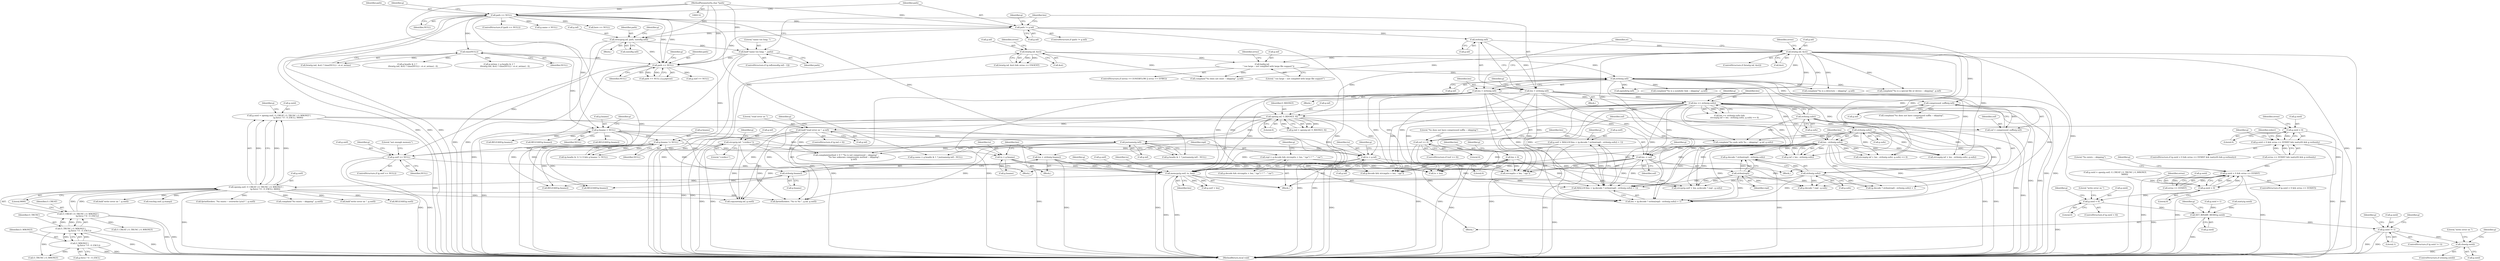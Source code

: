 digraph "0_pigz_fdad1406b3ec809f4954ff7cdf9e99eb18c2458f@API" {
"1001112" [label="(Call,g.outd = open(g.outf, O_CREAT | O_TRUNC | O_WRONLY |\n                             (g.force ? 0 : O_EXCL), 0600))"];
"1001116" [label="(Call,open(g.outf, O_CREAT | O_TRUNC | O_WRONLY |\n                             (g.force ? 0 : O_EXCL), 0600))"];
"1001092" [label="(Call,memcpy(g.outf, to, len))"];
"1001084" [label="(Call,g.outf == NULL)"];
"1001064" [label="(Call,g.outf = MALLOC(len + (g.decode ? strlen(repl) : strlen(g.sufx)) + 1))"];
"1001068" [label="(Call,MALLOC(len + (g.decode ? strlen(repl) : strlen(g.sufx)) + 1))"];
"1001044" [label="(Call,len = strlen(g.hname))"];
"1001046" [label="(Call,strlen(g.hname))"];
"1000809" [label="(Call,g.hname = NULL)"];
"1000182" [label="(Call,time(NULL))"];
"1000146" [label="(Call,path == NULL)"];
"1000133" [label="(MethodParameterIn,char *path)"];
"1001033" [label="(Call,g.hname != NULL)"];
"1000958" [label="(Call,path == NULL)"];
"1000194" [label="(Call,path != g.inf)"];
"1000220" [label="(Call,bail(\"name too long: \", path))"];
"1000200" [label="(Call,strncpy(g.inf, path, sizeof(g.inf)))"];
"1000188" [label="(Call,len = 0)"];
"1000752" [label="(Call,len -= suf)"];
"1000742" [label="(Call,suf == 0)"];
"1000735" [label="(Call,suf = compressed_suffix(g.inf))"];
"1000737" [label="(Call,compressed_suffix(g.inf))"];
"1000302" [label="(Call,strlen(g.inf))"];
"1000279" [label="(Call,bail(g.inf,\n                    \" too large -- not compiled with large file support\"))"];
"1000262" [label="(Call,lstat(g.inf, &st))"];
"1000230" [label="(Call,lstat(g.inf, &st))"];
"1000225" [label="(Call,strlen(g.inf))"];
"1000300" [label="(Call,len = strlen(g.inf))"];
"1000685" [label="(Call,len >= strlen(g.sufx))"];
"1000223" [label="(Call,len = strlen(g.inf))"];
"1000687" [label="(Call,strlen(g.sufx))"];
"1000697" [label="(Call,len - strlen(g.sufx))"];
"1000699" [label="(Call,strlen(g.sufx))"];
"1001076" [label="(Call,strlen(repl))"];
"1001050" [label="(Call,repl = g.decode && strcmp(to + len, \".tgz\") ? \"\" : \".tar\")"];
"1001078" [label="(Call,strlen(g.sufx))"];
"1001039" [label="(Call,to = g.hname)"];
"1001015" [label="(Call,to = g.inf)"];
"1000771" [label="(Call,bail(\"read error on \", g.inf))"];
"1000759" [label="(Call,open(g.inf, O_RDONLY, 0))"];
"1000150" [label="(Call,strcpy(g.inf, \"<stdin>\"))"];
"1000786" [label="(Call,justname(g.inf))"];
"1001120" [label="(Call,O_CREAT | O_TRUNC | O_WRONLY |\n                             (g.force ? 0 : O_EXCL))"];
"1001122" [label="(Call,O_TRUNC | O_WRONLY |\n                             (g.force ? 0 : O_EXCL))"];
"1001124" [label="(Call,O_WRONLY |\n                             (g.force ? 0 : O_EXCL))"];
"1001135" [label="(Call,g.outd < 0)"];
"1001134" [label="(Call,g.outd < 0 && errno == EEXIST && isatty(0) && g.verbosity)"];
"1001225" [label="(Call,g.outd < 0)"];
"1001224" [label="(Call,g.outd < 0 && errno == EEXIST)"];
"1001259" [label="(Call,g.outd < 0)"];
"1001269" [label="(Call,SET_BINARY_MODE(g.outd))"];
"1001344" [label="(Call,g.outd != 1)"];
"1001351" [label="(Call,close(g.outd))"];
"1001356" [label="(Literal,\"write error on \")"];
"1000742" [label="(Call,suf == 0)"];
"1001137" [label="(Identifier,g)"];
"1000285" [label="(Identifier,errno)"];
"1000708" [label="(Call,complain(\"%s ends with %s -- skipping\", g.inf, g.sufx))"];
"1001343" [label="(ControlStructure,if (g.outd != 1))"];
"1001235" [label="(Literal,\"%s exists -- skipping\")"];
"1000877" [label="(Call,complain(method < 0 ? \"%s is not compressed -- skipping\" :\n                         \"%s has unknown compression method -- skipping\",\n                         g.inf))"];
"1001012" [label="(Block,)"];
"1001099" [label="(Call,g.outf + len)"];
"1000684" [label="(Call,len >= strlen(g.sufx) &&\n                strcmp(g.inf + len - strlen(g.sufx), g.sufx) == 0)"];
"1001275" [label="(Identifier,g)"];
"1001083" [label="(ControlStructure,if (g.outf == NULL))"];
"1001086" [label="(Identifier,g)"];
"1000988" [label="(Call,g.outd = 1)"];
"1001259" [label="(Call,g.outd < 0)"];
"1001283" [label="(Call,fprintf(stderr, \"%s to %s \", g.inf, g.outf))"];
"1001351" [label="(Call,close(g.outd))"];
"1000145" [label="(ControlStructure,if (path == NULL))"];
"1000776" [label="(Call,g.name = g.headis & 1 ? justname(g.inf) : NULL)"];
"1000957" [label="(Call,path == NULL || g.pipeout)"];
"1001229" [label="(Literal,0)"];
"1000149" [label="(Block,)"];
"1001097" [label="(Identifier,len)"];
"1000772" [label="(Literal,\"read error on \")"];
"1000230" [label="(Call,lstat(g.inf, &st))"];
"1001033" [label="(Call,g.hname != NULL)"];
"1001113" [label="(Call,g.outd)"];
"1001345" [label="(Call,g.outd)"];
"1001263" [label="(Literal,0)"];
"1000698" [label="(Identifier,len)"];
"1000763" [label="(Identifier,O_RDONLY)"];
"1000231" [label="(Call,g.inf)"];
"1001121" [label="(Identifier,O_CREAT)"];
"1000279" [label="(Call,bail(g.inf,\n                    \" too large -- not compiled with large file support\"))"];
"1001261" [label="(Identifier,g)"];
"1000220" [label="(Call,bail(\"name too long: \", path))"];
"1001077" [label="(Identifier,repl)"];
"1001416" [label="(MethodReturn,local void)"];
"1001142" [label="(Identifier,errno)"];
"1000807" [label="(Identifier,g)"];
"1001140" [label="(Call,errno == EEXIST && isatty(0) && g.verbosity)"];
"1001047" [label="(Call,g.hname)"];
"1000175" [label="(Call,fstat(g.ind, &st) ? time(NULL) : st.st_mtime)"];
"1000269" [label="(Identifier,errno)"];
"1001352" [label="(Call,g.outd)"];
"1000192" [label="(Block,)"];
"1001224" [label="(Call,g.outd < 0 && errno == EEXIST)"];
"1001209" [label="(Call,g.outd = open(g.outf, O_CREAT | O_TRUNC | O_WRONLY,\n                              0600))"];
"1001004" [label="(Call,isatty(g.outd))"];
"1001088" [label="(Identifier,NULL)"];
"1000147" [label="(Identifier,path)"];
"1001126" [label="(Call,g.force ? 0 : O_EXCL)"];
"1000188" [label="(Call,len = 0)"];
"1001064" [label="(Call,g.outf = MALLOC(len + (g.decode ? strlen(repl) : strlen(g.sufx)) + 1))"];
"1001040" [label="(Identifier,to)"];
"1001093" [label="(Call,g.outf)"];
"1001373" [label="(Call,copymeta(g.inf, g.outf))"];
"1000199" [label="(Block,)"];
"1001066" [label="(Identifier,g)"];
"1001260" [label="(Call,g.outd)"];
"1000746" [label="(Call,complain(\"%s does not have compressed suffix -- skipping\",\n                         g.inf))"];
"1001034" [label="(Call,g.hname)"];
"1000809" [label="(Call,g.hname = NULL)"];
"1000148" [label="(Identifier,NULL)"];
"1000266" [label="(Call,&st)"];
"1000205" [label="(Call,sizeof(g.inf))"];
"1001135" [label="(Call,g.outd < 0)"];
"1000402" [label="(Call,opendir(g.inf))"];
"1000941" [label="(Call,RELEASE(g.hname))"];
"1000311" [label="(Identifier,st)"];
"1000194" [label="(Call,path != g.inf)"];
"1000376" [label="(Call,complain(\"%s is a directory -- skipping\", g.inf))"];
"1000975" [label="(Call,g.outf == NULL)"];
"1001079" [label="(Call,g.sufx)"];
"1000747" [label="(Literal,\"%s does not have compressed suffix -- skipping\")"];
"1000764" [label="(Literal,0)"];
"1000196" [label="(Call,g.inf)"];
"1000958" [label="(Call,path == NULL)"];
"1001057" [label="(Call,strcmp(to + len, \".tgz\"))"];
"1000787" [label="(Call,g.inf)"];
"1001136" [label="(Call,g.outd)"];
"1000301" [label="(Identifier,len)"];
"1000303" [label="(Call,g.inf)"];
"1001090" [label="(Literal,\"not enough memory\")"];
"1001069" [label="(Call,len + (g.decode ? strlen(repl) : strlen(g.sufx)) + 1)"];
"1000283" [label="(Literal,\" too large -- not compiled with large file support\")"];
"1000771" [label="(Call,bail(\"read error on \", g.inf))"];
"1000193" [label="(ControlStructure,if (path != g.inf))"];
"1000151" [label="(Call,g.inf)"];
"1001044" [label="(Call,len = strlen(g.hname))"];
"1000693" [label="(Call,g.inf + len - strlen(g.sufx))"];
"1000302" [label="(Call,strlen(g.inf))"];
"1000190" [label="(Literal,0)"];
"1001355" [label="(Call,bail(\"write error on \", g.outf))"];
"1001405" [label="(Call,touch(g.outf, g.stamp))"];
"1001046" [label="(Call,strlen(g.hname))"];
"1000858" [label="(Call,RELEASE(g.hname))"];
"1001025" [label="(Call,(g.headis & 1) != 0 && g.hname != NULL)"];
"1000204" [label="(Identifier,path)"];
"1000236" [label="(Block,)"];
"1000755" [label="(Call,g.ind = open(g.inf, O_RDONLY, 0))"];
"1001072" [label="(Call,g.decode ? strlen(repl) : strlen(g.sufx))"];
"1000813" [label="(Identifier,NULL)"];
"1000134" [label="(Block,)"];
"1001271" [label="(Identifier,g)"];
"1001104" [label="(Call,g.decode ? repl : g.sufx)"];
"1001053" [label="(Call,g.decode && strcmp(to + len, \".tgz\"))"];
"1001243" [label="(Call,RELEASE(g.hname))"];
"1000765" [label="(ControlStructure,if (g.ind < 0))"];
"1000300" [label="(Call,len = strlen(g.inf))"];
"1001045" [label="(Identifier,len)"];
"1000202" [label="(Identifier,g)"];
"1001051" [label="(Identifier,repl)"];
"1000133" [label="(MethodParameterIn,char *path)"];
"1000778" [label="(Identifier,g)"];
"1001015" [label="(Call,to = g.inf)"];
"1001225" [label="(Call,g.outd < 0)"];
"1000700" [label="(Call,g.sufx)"];
"1001348" [label="(Literal,1)"];
"1000695" [label="(Identifier,g)"];
"1000331" [label="(Call,complain(\"%s is a special file or device -- skipping\", g.inf))"];
"1000692" [label="(Call,strcmp(g.inf + len - strlen(g.sufx), g.sufx))"];
"1001353" [label="(Identifier,g)"];
"1000195" [label="(Identifier,path)"];
"1001265" [label="(Literal,\"write error on \")"];
"1001134" [label="(Call,g.outd < 0 && errno == EEXIST && isatty(0) && g.verbosity)"];
"1000271" [label="(ControlStructure,if (errno == EOVERFLOW || errno == EFBIG))"];
"1000759" [label="(Call,open(g.inf, O_RDONLY, 0))"];
"1001139" [label="(Literal,0)"];
"1001092" [label="(Call,memcpy(g.outf, to, len))"];
"1000754" [label="(Identifier,suf)"];
"1000182" [label="(Call,time(NULL))"];
"1000760" [label="(Call,g.inf)"];
"1000920" [label="(Call,RELEASE(g.hname))"];
"1001112" [label="(Call,g.outd = open(g.outf, O_CREAT | O_TRUNC | O_WRONLY |\n                             (g.force ? 0 : O_EXCL), 0600))"];
"1000773" [label="(Call,g.inf)"];
"1001132" [label="(Literal,0600)"];
"1000226" [label="(Call,g.inf)"];
"1001230" [label="(Call,errno == EEXIST)"];
"1001068" [label="(Call,MALLOC(len + (g.decode ? strlen(repl) : strlen(g.sufx)) + 1))"];
"1000222" [label="(Identifier,path)"];
"1000232" [label="(Identifier,g)"];
"1000262" [label="(Call,lstat(g.inf, &st))"];
"1001231" [label="(Identifier,errno)"];
"1000225" [label="(Call,strlen(g.inf))"];
"1001269" [label="(Call,SET_BINARY_MODE(g.outd))"];
"1000960" [label="(Identifier,NULL)"];
"1000263" [label="(Call,g.inf)"];
"1000733" [label="(Block,)"];
"1001023" [label="(Identifier,g)"];
"1001217" [label="(Call,O_CREAT | O_TRUNC | O_WRONLY)"];
"1001123" [label="(Identifier,O_TRUNC)"];
"1000280" [label="(Call,g.inf)"];
"1001017" [label="(Call,g.inf)"];
"1000753" [label="(Identifier,len)"];
"1000743" [label="(Identifier,suf)"];
"1001223" [label="(ControlStructure,if (g.outd < 0 && errno == EEXIST))"];
"1000223" [label="(Call,len = strlen(g.inf))"];
"1001052" [label="(Call,g.decode && strcmp(to + len, \".tgz\") ? \"\" : \".tar\")"];
"1001344" [label="(Call,g.outd != 1)"];
"1000160" [label="(Call,g.name = NULL)"];
"1000752" [label="(Call,len -= suf)"];
"1000224" [label="(Identifier,len)"];
"1000189" [label="(Identifier,len)"];
"1001133" [label="(ControlStructure,if (g.outd < 0 && errno == EEXIST && isatty(0) && g.verbosity))"];
"1000200" [label="(Call,strncpy(g.inf, path, sizeof(g.inf)))"];
"1000687" [label="(Call,strlen(g.sufx))"];
"1000169" [label="(Call,g.headis & 2 ?\n                  (fstat(g.ind, &st) ? time(NULL) : st.st_mtime) : 0)"];
"1000816" [label="(Identifier,g)"];
"1001078" [label="(Call,strlen(g.sufx))"];
"1001058" [label="(Call,to + len)"];
"1001085" [label="(Call,g.outf)"];
"1000962" [label="(Identifier,g)"];
"1001227" [label="(Identifier,g)"];
"1001096" [label="(Identifier,to)"];
"1000757" [label="(Identifier,g)"];
"1000154" [label="(Literal,\"<stdin>\")"];
"1000261" [label="(Call,lstat(g.inf, &st) && errno == ENOENT)"];
"1001362" [label="(Identifier,g)"];
"1000737" [label="(Call,compressed_suffix(g.inf))"];
"1001414" [label="(Identifier,g)"];
"1001273" [label="(Call,RELEASE(g.hname))"];
"1000685" [label="(Call,len >= strlen(g.sufx))"];
"1001065" [label="(Call,g.outf)"];
"1001125" [label="(Identifier,O_WRONLY)"];
"1001116" [label="(Call,open(g.outf, O_CREAT | O_TRUNC | O_WRONLY |\n                             (g.force ? 0 : O_EXCL), 0600))"];
"1001258" [label="(ControlStructure,if (g.outd < 0))"];
"1001041" [label="(Call,g.hname)"];
"1000959" [label="(Identifier,path)"];
"1000736" [label="(Identifier,suf)"];
"1000240" [label="(Identifier,errno)"];
"1000294" [label="(Call,complain(\"%s does not exist -- skipping\", g.inf))"];
"1000146" [label="(Call,path == NULL)"];
"1001153" [label="(Call,fprintf(stderr, \"%s exists -- overwrite (y/n)? \", g.outf))"];
"1001234" [label="(Call,complain(\"%s exists -- skipping\", g.outf))"];
"1000152" [label="(Identifier,g)"];
"1001264" [label="(Call,bail(\"write error on \", g.outf))"];
"1000741" [label="(ControlStructure,if (suf == 0))"];
"1001016" [label="(Identifier,to)"];
"1000209" [label="(ControlStructure,if (g.inf[sizeof(g.inf) - 1]))"];
"1001094" [label="(Identifier,g)"];
"1001038" [label="(Block,)"];
"1000212" [label="(Identifier,g)"];
"1000356" [label="(Call,complain(\"%s is a symbolic link -- skipping\", g.inf))"];
"1001050" [label="(Call,repl = g.decode && strcmp(to + len, \".tgz\") ? \"\" : \".tar\")"];
"1000691" [label="(Call,strcmp(g.inf + len - strlen(g.sufx), g.sufx) == 0)"];
"1000234" [label="(Call,&st)"];
"1001154" [label="(Identifier,stderr)"];
"1000699" [label="(Call,strlen(g.sufx))"];
"1000697" [label="(Call,len - strlen(g.sufx))"];
"1001117" [label="(Call,g.outf)"];
"1001037" [label="(Identifier,NULL)"];
"1000150" [label="(Call,strcpy(g.inf, \"<stdin>\"))"];
"1001270" [label="(Call,g.outd)"];
"1001219" [label="(Call,O_TRUNC | O_WRONLY)"];
"1001412" [label="(Call,RELEASE(g.outf))"];
"1000183" [label="(Identifier,NULL)"];
"1000780" [label="(Call,g.headis & 1 ? justname(g.inf) : NULL)"];
"1000744" [label="(Literal,0)"];
"1001101" [label="(Identifier,g)"];
"1000221" [label="(Literal,\"name too long: \")"];
"1000688" [label="(Call,g.sufx)"];
"1000201" [label="(Call,g.inf)"];
"1000786" [label="(Call,justname(g.inf))"];
"1001120" [label="(Call,O_CREAT | O_TRUNC | O_WRONLY |\n                             (g.force ? 0 : O_EXCL))"];
"1000229" [label="(ControlStructure,if (lstat(g.inf, &st)))"];
"1000686" [label="(Identifier,len)"];
"1001122" [label="(Call,O_TRUNC | O_WRONLY |\n                             (g.force ? 0 : O_EXCL))"];
"1001350" [label="(ControlStructure,if (close(g.outd)))"];
"1001039" [label="(Call,to = g.hname)"];
"1000735" [label="(Call,suf = compressed_suffix(g.inf))"];
"1001226" [label="(Call,g.outd)"];
"1000738" [label="(Call,g.inf)"];
"1001084" [label="(Call,g.outf == NULL)"];
"1000165" [label="(Call,g.mtime = g.headis & 2 ?\n                  (fstat(g.ind, &st) ? time(NULL) : st.st_mtime) : 0)"];
"1000407" [label="(Call,here == NULL)"];
"1001124" [label="(Call,O_WRONLY |\n                             (g.force ? 0 : O_EXCL))"];
"1001098" [label="(Call,strcpy(g.outf + len, g.decode ? repl : g.sufx))"];
"1000157" [label="(Identifier,g)"];
"1000810" [label="(Call,g.hname)"];
"1001076" [label="(Call,strlen(repl))"];
"1001071" [label="(Call,(g.decode ? strlen(repl) : strlen(g.sufx)) + 1)"];
"1001112" -> "1001012"  [label="AST: "];
"1001112" -> "1001116"  [label="CFG: "];
"1001113" -> "1001112"  [label="AST: "];
"1001116" -> "1001112"  [label="AST: "];
"1001137" -> "1001112"  [label="CFG: "];
"1001112" -> "1001416"  [label="DDG: "];
"1001116" -> "1001112"  [label="DDG: "];
"1001116" -> "1001112"  [label="DDG: "];
"1001116" -> "1001112"  [label="DDG: "];
"1001112" -> "1001135"  [label="DDG: "];
"1001116" -> "1001132"  [label="CFG: "];
"1001117" -> "1001116"  [label="AST: "];
"1001120" -> "1001116"  [label="AST: "];
"1001132" -> "1001116"  [label="AST: "];
"1001116" -> "1001416"  [label="DDG: "];
"1001092" -> "1001116"  [label="DDG: "];
"1001120" -> "1001116"  [label="DDG: "];
"1001120" -> "1001116"  [label="DDG: "];
"1001116" -> "1001153"  [label="DDG: "];
"1001116" -> "1001234"  [label="DDG: "];
"1001116" -> "1001264"  [label="DDG: "];
"1001116" -> "1001283"  [label="DDG: "];
"1001116" -> "1001355"  [label="DDG: "];
"1001116" -> "1001373"  [label="DDG: "];
"1001116" -> "1001405"  [label="DDG: "];
"1001116" -> "1001412"  [label="DDG: "];
"1001092" -> "1001012"  [label="AST: "];
"1001092" -> "1001097"  [label="CFG: "];
"1001093" -> "1001092"  [label="AST: "];
"1001096" -> "1001092"  [label="AST: "];
"1001097" -> "1001092"  [label="AST: "];
"1001101" -> "1001092"  [label="CFG: "];
"1001092" -> "1001416"  [label="DDG: "];
"1001092" -> "1001416"  [label="DDG: "];
"1001084" -> "1001092"  [label="DDG: "];
"1001039" -> "1001092"  [label="DDG: "];
"1001015" -> "1001092"  [label="DDG: "];
"1001044" -> "1001092"  [label="DDG: "];
"1000188" -> "1001092"  [label="DDG: "];
"1000752" -> "1001092"  [label="DDG: "];
"1000300" -> "1001092"  [label="DDG: "];
"1000685" -> "1001092"  [label="DDG: "];
"1000697" -> "1001092"  [label="DDG: "];
"1000223" -> "1001092"  [label="DDG: "];
"1001092" -> "1001098"  [label="DDG: "];
"1001092" -> "1001098"  [label="DDG: "];
"1001092" -> "1001099"  [label="DDG: "];
"1001092" -> "1001099"  [label="DDG: "];
"1001084" -> "1001083"  [label="AST: "];
"1001084" -> "1001088"  [label="CFG: "];
"1001085" -> "1001084"  [label="AST: "];
"1001088" -> "1001084"  [label="AST: "];
"1001090" -> "1001084"  [label="CFG: "];
"1001094" -> "1001084"  [label="CFG: "];
"1001084" -> "1001416"  [label="DDG: "];
"1001084" -> "1001416"  [label="DDG: "];
"1001064" -> "1001084"  [label="DDG: "];
"1001033" -> "1001084"  [label="DDG: "];
"1000958" -> "1001084"  [label="DDG: "];
"1001064" -> "1001012"  [label="AST: "];
"1001064" -> "1001068"  [label="CFG: "];
"1001065" -> "1001064"  [label="AST: "];
"1001068" -> "1001064"  [label="AST: "];
"1001086" -> "1001064"  [label="CFG: "];
"1001064" -> "1001416"  [label="DDG: "];
"1001068" -> "1001064"  [label="DDG: "];
"1001068" -> "1001069"  [label="CFG: "];
"1001069" -> "1001068"  [label="AST: "];
"1001068" -> "1001416"  [label="DDG: "];
"1001044" -> "1001068"  [label="DDG: "];
"1000188" -> "1001068"  [label="DDG: "];
"1000752" -> "1001068"  [label="DDG: "];
"1000300" -> "1001068"  [label="DDG: "];
"1000685" -> "1001068"  [label="DDG: "];
"1000685" -> "1001068"  [label="DDG: "];
"1000697" -> "1001068"  [label="DDG: "];
"1000697" -> "1001068"  [label="DDG: "];
"1000223" -> "1001068"  [label="DDG: "];
"1001076" -> "1001068"  [label="DDG: "];
"1001078" -> "1001068"  [label="DDG: "];
"1001044" -> "1001038"  [label="AST: "];
"1001044" -> "1001046"  [label="CFG: "];
"1001045" -> "1001044"  [label="AST: "];
"1001046" -> "1001044"  [label="AST: "];
"1001051" -> "1001044"  [label="CFG: "];
"1001044" -> "1001416"  [label="DDG: "];
"1001046" -> "1001044"  [label="DDG: "];
"1001044" -> "1001053"  [label="DDG: "];
"1001044" -> "1001057"  [label="DDG: "];
"1001044" -> "1001058"  [label="DDG: "];
"1001044" -> "1001069"  [label="DDG: "];
"1001046" -> "1001047"  [label="CFG: "];
"1001047" -> "1001046"  [label="AST: "];
"1000809" -> "1001046"  [label="DDG: "];
"1001033" -> "1001046"  [label="DDG: "];
"1001046" -> "1001243"  [label="DDG: "];
"1001046" -> "1001273"  [label="DDG: "];
"1000809" -> "1000134"  [label="AST: "];
"1000809" -> "1000813"  [label="CFG: "];
"1000810" -> "1000809"  [label="AST: "];
"1000813" -> "1000809"  [label="AST: "];
"1000816" -> "1000809"  [label="CFG: "];
"1000809" -> "1001416"  [label="DDG: "];
"1000182" -> "1000809"  [label="DDG: "];
"1000146" -> "1000809"  [label="DDG: "];
"1000809" -> "1000858"  [label="DDG: "];
"1000809" -> "1000920"  [label="DDG: "];
"1000809" -> "1000941"  [label="DDG: "];
"1000809" -> "1001033"  [label="DDG: "];
"1000809" -> "1001039"  [label="DDG: "];
"1000809" -> "1001243"  [label="DDG: "];
"1000809" -> "1001273"  [label="DDG: "];
"1000182" -> "1000175"  [label="AST: "];
"1000182" -> "1000183"  [label="CFG: "];
"1000183" -> "1000182"  [label="AST: "];
"1000175" -> "1000182"  [label="CFG: "];
"1000182" -> "1000165"  [label="DDG: "];
"1000182" -> "1000169"  [label="DDG: "];
"1000182" -> "1000175"  [label="DDG: "];
"1000146" -> "1000182"  [label="DDG: "];
"1000182" -> "1000958"  [label="DDG: "];
"1000146" -> "1000145"  [label="AST: "];
"1000146" -> "1000148"  [label="CFG: "];
"1000147" -> "1000146"  [label="AST: "];
"1000148" -> "1000146"  [label="AST: "];
"1000152" -> "1000146"  [label="CFG: "];
"1000195" -> "1000146"  [label="CFG: "];
"1000146" -> "1001416"  [label="DDG: "];
"1000146" -> "1001416"  [label="DDG: "];
"1000146" -> "1001416"  [label="DDG: "];
"1000133" -> "1000146"  [label="DDG: "];
"1000146" -> "1000160"  [label="DDG: "];
"1000146" -> "1000194"  [label="DDG: "];
"1000146" -> "1000407"  [label="DDG: "];
"1000146" -> "1000776"  [label="DDG: "];
"1000146" -> "1000780"  [label="DDG: "];
"1000146" -> "1000958"  [label="DDG: "];
"1000146" -> "1000958"  [label="DDG: "];
"1000133" -> "1000132"  [label="AST: "];
"1000133" -> "1001416"  [label="DDG: "];
"1000133" -> "1000194"  [label="DDG: "];
"1000133" -> "1000200"  [label="DDG: "];
"1000133" -> "1000220"  [label="DDG: "];
"1000133" -> "1000958"  [label="DDG: "];
"1001033" -> "1001025"  [label="AST: "];
"1001033" -> "1001037"  [label="CFG: "];
"1001034" -> "1001033"  [label="AST: "];
"1001037" -> "1001033"  [label="AST: "];
"1001025" -> "1001033"  [label="CFG: "];
"1001033" -> "1001025"  [label="DDG: "];
"1001033" -> "1001025"  [label="DDG: "];
"1000958" -> "1001033"  [label="DDG: "];
"1001033" -> "1001039"  [label="DDG: "];
"1001033" -> "1001243"  [label="DDG: "];
"1001033" -> "1001273"  [label="DDG: "];
"1000958" -> "1000957"  [label="AST: "];
"1000958" -> "1000960"  [label="CFG: "];
"1000959" -> "1000958"  [label="AST: "];
"1000960" -> "1000958"  [label="AST: "];
"1000962" -> "1000958"  [label="CFG: "];
"1000957" -> "1000958"  [label="CFG: "];
"1000958" -> "1001416"  [label="DDG: "];
"1000958" -> "1000957"  [label="DDG: "];
"1000958" -> "1000957"  [label="DDG: "];
"1000194" -> "1000958"  [label="DDG: "];
"1000220" -> "1000958"  [label="DDG: "];
"1000200" -> "1000958"  [label="DDG: "];
"1000958" -> "1000975"  [label="DDG: "];
"1000194" -> "1000193"  [label="AST: "];
"1000194" -> "1000196"  [label="CFG: "];
"1000195" -> "1000194"  [label="AST: "];
"1000196" -> "1000194"  [label="AST: "];
"1000202" -> "1000194"  [label="CFG: "];
"1000224" -> "1000194"  [label="CFG: "];
"1000194" -> "1001416"  [label="DDG: "];
"1000194" -> "1001416"  [label="DDG: "];
"1000194" -> "1000200"  [label="DDG: "];
"1000194" -> "1000225"  [label="DDG: "];
"1000220" -> "1000209"  [label="AST: "];
"1000220" -> "1000222"  [label="CFG: "];
"1000221" -> "1000220"  [label="AST: "];
"1000222" -> "1000220"  [label="AST: "];
"1000224" -> "1000220"  [label="CFG: "];
"1000220" -> "1001416"  [label="DDG: "];
"1000220" -> "1001416"  [label="DDG: "];
"1000200" -> "1000220"  [label="DDG: "];
"1000200" -> "1000199"  [label="AST: "];
"1000200" -> "1000205"  [label="CFG: "];
"1000201" -> "1000200"  [label="AST: "];
"1000204" -> "1000200"  [label="AST: "];
"1000205" -> "1000200"  [label="AST: "];
"1000212" -> "1000200"  [label="CFG: "];
"1000200" -> "1001416"  [label="DDG: "];
"1000200" -> "1001416"  [label="DDG: "];
"1000188" -> "1000149"  [label="AST: "];
"1000188" -> "1000190"  [label="CFG: "];
"1000189" -> "1000188"  [label="AST: "];
"1000190" -> "1000188"  [label="AST: "];
"1000807" -> "1000188"  [label="CFG: "];
"1000188" -> "1001416"  [label="DDG: "];
"1000188" -> "1001053"  [label="DDG: "];
"1000188" -> "1001057"  [label="DDG: "];
"1000188" -> "1001058"  [label="DDG: "];
"1000188" -> "1001069"  [label="DDG: "];
"1000752" -> "1000733"  [label="AST: "];
"1000752" -> "1000754"  [label="CFG: "];
"1000753" -> "1000752"  [label="AST: "];
"1000754" -> "1000752"  [label="AST: "];
"1000757" -> "1000752"  [label="CFG: "];
"1000752" -> "1001416"  [label="DDG: "];
"1000752" -> "1001416"  [label="DDG: "];
"1000742" -> "1000752"  [label="DDG: "];
"1000300" -> "1000752"  [label="DDG: "];
"1000685" -> "1000752"  [label="DDG: "];
"1000697" -> "1000752"  [label="DDG: "];
"1000223" -> "1000752"  [label="DDG: "];
"1000752" -> "1001053"  [label="DDG: "];
"1000752" -> "1001057"  [label="DDG: "];
"1000752" -> "1001058"  [label="DDG: "];
"1000752" -> "1001069"  [label="DDG: "];
"1000742" -> "1000741"  [label="AST: "];
"1000742" -> "1000744"  [label="CFG: "];
"1000743" -> "1000742"  [label="AST: "];
"1000744" -> "1000742"  [label="AST: "];
"1000747" -> "1000742"  [label="CFG: "];
"1000753" -> "1000742"  [label="CFG: "];
"1000742" -> "1001416"  [label="DDG: "];
"1000742" -> "1001416"  [label="DDG: "];
"1000735" -> "1000742"  [label="DDG: "];
"1000735" -> "1000733"  [label="AST: "];
"1000735" -> "1000737"  [label="CFG: "];
"1000736" -> "1000735"  [label="AST: "];
"1000737" -> "1000735"  [label="AST: "];
"1000743" -> "1000735"  [label="CFG: "];
"1000735" -> "1001416"  [label="DDG: "];
"1000737" -> "1000735"  [label="DDG: "];
"1000737" -> "1000738"  [label="CFG: "];
"1000738" -> "1000737"  [label="AST: "];
"1000302" -> "1000737"  [label="DDG: "];
"1000230" -> "1000737"  [label="DDG: "];
"1000737" -> "1000746"  [label="DDG: "];
"1000737" -> "1000759"  [label="DDG: "];
"1000302" -> "1000300"  [label="AST: "];
"1000302" -> "1000303"  [label="CFG: "];
"1000303" -> "1000302"  [label="AST: "];
"1000300" -> "1000302"  [label="CFG: "];
"1000302" -> "1000300"  [label="DDG: "];
"1000279" -> "1000302"  [label="DDG: "];
"1000262" -> "1000302"  [label="DDG: "];
"1000230" -> "1000302"  [label="DDG: "];
"1000302" -> "1000331"  [label="DDG: "];
"1000302" -> "1000356"  [label="DDG: "];
"1000302" -> "1000376"  [label="DDG: "];
"1000302" -> "1000402"  [label="DDG: "];
"1000302" -> "1000691"  [label="DDG: "];
"1000302" -> "1000692"  [label="DDG: "];
"1000302" -> "1000693"  [label="DDG: "];
"1000302" -> "1000708"  [label="DDG: "];
"1000302" -> "1000759"  [label="DDG: "];
"1000279" -> "1000271"  [label="AST: "];
"1000279" -> "1000283"  [label="CFG: "];
"1000280" -> "1000279"  [label="AST: "];
"1000283" -> "1000279"  [label="AST: "];
"1000285" -> "1000279"  [label="CFG: "];
"1000279" -> "1001416"  [label="DDG: "];
"1000262" -> "1000279"  [label="DDG: "];
"1000230" -> "1000279"  [label="DDG: "];
"1000279" -> "1000294"  [label="DDG: "];
"1000262" -> "1000261"  [label="AST: "];
"1000262" -> "1000266"  [label="CFG: "];
"1000263" -> "1000262"  [label="AST: "];
"1000266" -> "1000262"  [label="AST: "];
"1000269" -> "1000262"  [label="CFG: "];
"1000261" -> "1000262"  [label="CFG: "];
"1000262" -> "1001416"  [label="DDG: "];
"1000262" -> "1000261"  [label="DDG: "];
"1000262" -> "1000261"  [label="DDG: "];
"1000262" -> "1000294"  [label="DDG: "];
"1000230" -> "1000229"  [label="AST: "];
"1000230" -> "1000234"  [label="CFG: "];
"1000231" -> "1000230"  [label="AST: "];
"1000234" -> "1000230"  [label="AST: "];
"1000240" -> "1000230"  [label="CFG: "];
"1000311" -> "1000230"  [label="CFG: "];
"1000230" -> "1001416"  [label="DDG: "];
"1000230" -> "1001416"  [label="DDG: "];
"1000225" -> "1000230"  [label="DDG: "];
"1000230" -> "1000294"  [label="DDG: "];
"1000230" -> "1000331"  [label="DDG: "];
"1000230" -> "1000356"  [label="DDG: "];
"1000230" -> "1000376"  [label="DDG: "];
"1000230" -> "1000402"  [label="DDG: "];
"1000230" -> "1000691"  [label="DDG: "];
"1000230" -> "1000692"  [label="DDG: "];
"1000230" -> "1000693"  [label="DDG: "];
"1000230" -> "1000708"  [label="DDG: "];
"1000230" -> "1000759"  [label="DDG: "];
"1000225" -> "1000223"  [label="AST: "];
"1000225" -> "1000226"  [label="CFG: "];
"1000226" -> "1000225"  [label="AST: "];
"1000223" -> "1000225"  [label="CFG: "];
"1000225" -> "1000223"  [label="DDG: "];
"1000300" -> "1000236"  [label="AST: "];
"1000301" -> "1000300"  [label="AST: "];
"1000311" -> "1000300"  [label="CFG: "];
"1000300" -> "1001416"  [label="DDG: "];
"1000300" -> "1001416"  [label="DDG: "];
"1000300" -> "1000685"  [label="DDG: "];
"1000300" -> "1001053"  [label="DDG: "];
"1000300" -> "1001057"  [label="DDG: "];
"1000300" -> "1001058"  [label="DDG: "];
"1000300" -> "1001069"  [label="DDG: "];
"1000685" -> "1000684"  [label="AST: "];
"1000685" -> "1000687"  [label="CFG: "];
"1000686" -> "1000685"  [label="AST: "];
"1000687" -> "1000685"  [label="AST: "];
"1000695" -> "1000685"  [label="CFG: "];
"1000684" -> "1000685"  [label="CFG: "];
"1000685" -> "1001416"  [label="DDG: "];
"1000685" -> "1001416"  [label="DDG: "];
"1000685" -> "1000684"  [label="DDG: "];
"1000685" -> "1000684"  [label="DDG: "];
"1000223" -> "1000685"  [label="DDG: "];
"1000687" -> "1000685"  [label="DDG: "];
"1000685" -> "1000697"  [label="DDG: "];
"1000685" -> "1001053"  [label="DDG: "];
"1000685" -> "1001057"  [label="DDG: "];
"1000685" -> "1001058"  [label="DDG: "];
"1000685" -> "1001069"  [label="DDG: "];
"1000685" -> "1001069"  [label="DDG: "];
"1000685" -> "1001071"  [label="DDG: "];
"1000685" -> "1001072"  [label="DDG: "];
"1000223" -> "1000192"  [label="AST: "];
"1000224" -> "1000223"  [label="AST: "];
"1000232" -> "1000223"  [label="CFG: "];
"1000223" -> "1001416"  [label="DDG: "];
"1000223" -> "1001416"  [label="DDG: "];
"1000223" -> "1001053"  [label="DDG: "];
"1000223" -> "1001057"  [label="DDG: "];
"1000223" -> "1001058"  [label="DDG: "];
"1000223" -> "1001069"  [label="DDG: "];
"1000687" -> "1000688"  [label="CFG: "];
"1000688" -> "1000687"  [label="AST: "];
"1000687" -> "1001416"  [label="DDG: "];
"1000687" -> "1000699"  [label="DDG: "];
"1000687" -> "1000708"  [label="DDG: "];
"1000687" -> "1001078"  [label="DDG: "];
"1000687" -> "1001098"  [label="DDG: "];
"1000687" -> "1001104"  [label="DDG: "];
"1000697" -> "1000693"  [label="AST: "];
"1000697" -> "1000699"  [label="CFG: "];
"1000698" -> "1000697"  [label="AST: "];
"1000699" -> "1000697"  [label="AST: "];
"1000693" -> "1000697"  [label="CFG: "];
"1000697" -> "1001416"  [label="DDG: "];
"1000697" -> "1001416"  [label="DDG: "];
"1000697" -> "1000691"  [label="DDG: "];
"1000697" -> "1000691"  [label="DDG: "];
"1000697" -> "1000692"  [label="DDG: "];
"1000697" -> "1000692"  [label="DDG: "];
"1000697" -> "1000693"  [label="DDG: "];
"1000697" -> "1000693"  [label="DDG: "];
"1000699" -> "1000697"  [label="DDG: "];
"1000697" -> "1001053"  [label="DDG: "];
"1000697" -> "1001057"  [label="DDG: "];
"1000697" -> "1001058"  [label="DDG: "];
"1000697" -> "1001069"  [label="DDG: "];
"1000697" -> "1001069"  [label="DDG: "];
"1000697" -> "1001071"  [label="DDG: "];
"1000697" -> "1001072"  [label="DDG: "];
"1000699" -> "1000700"  [label="CFG: "];
"1000700" -> "1000699"  [label="AST: "];
"1000699" -> "1000691"  [label="DDG: "];
"1000699" -> "1000692"  [label="DDG: "];
"1000699" -> "1000708"  [label="DDG: "];
"1000699" -> "1001078"  [label="DDG: "];
"1000699" -> "1001098"  [label="DDG: "];
"1000699" -> "1001104"  [label="DDG: "];
"1001076" -> "1001072"  [label="AST: "];
"1001076" -> "1001077"  [label="CFG: "];
"1001077" -> "1001076"  [label="AST: "];
"1001072" -> "1001076"  [label="CFG: "];
"1001076" -> "1001069"  [label="DDG: "];
"1001076" -> "1001071"  [label="DDG: "];
"1001076" -> "1001072"  [label="DDG: "];
"1001050" -> "1001076"  [label="DDG: "];
"1001076" -> "1001098"  [label="DDG: "];
"1001076" -> "1001104"  [label="DDG: "];
"1001050" -> "1001012"  [label="AST: "];
"1001050" -> "1001052"  [label="CFG: "];
"1001051" -> "1001050"  [label="AST: "];
"1001052" -> "1001050"  [label="AST: "];
"1001066" -> "1001050"  [label="CFG: "];
"1001050" -> "1001416"  [label="DDG: "];
"1001050" -> "1001098"  [label="DDG: "];
"1001050" -> "1001104"  [label="DDG: "];
"1001078" -> "1001072"  [label="AST: "];
"1001078" -> "1001079"  [label="CFG: "];
"1001079" -> "1001078"  [label="AST: "];
"1001072" -> "1001078"  [label="CFG: "];
"1001078" -> "1001069"  [label="DDG: "];
"1001078" -> "1001071"  [label="DDG: "];
"1001078" -> "1001072"  [label="DDG: "];
"1001078" -> "1001098"  [label="DDG: "];
"1001078" -> "1001104"  [label="DDG: "];
"1001039" -> "1001038"  [label="AST: "];
"1001039" -> "1001041"  [label="CFG: "];
"1001040" -> "1001039"  [label="AST: "];
"1001041" -> "1001039"  [label="AST: "];
"1001045" -> "1001039"  [label="CFG: "];
"1001039" -> "1001053"  [label="DDG: "];
"1001039" -> "1001057"  [label="DDG: "];
"1001039" -> "1001058"  [label="DDG: "];
"1001015" -> "1001012"  [label="AST: "];
"1001015" -> "1001017"  [label="CFG: "];
"1001016" -> "1001015"  [label="AST: "];
"1001017" -> "1001015"  [label="AST: "];
"1001023" -> "1001015"  [label="CFG: "];
"1001015" -> "1001416"  [label="DDG: "];
"1000771" -> "1001015"  [label="DDG: "];
"1000150" -> "1001015"  [label="DDG: "];
"1000759" -> "1001015"  [label="DDG: "];
"1000786" -> "1001015"  [label="DDG: "];
"1001015" -> "1001053"  [label="DDG: "];
"1001015" -> "1001057"  [label="DDG: "];
"1001015" -> "1001058"  [label="DDG: "];
"1000771" -> "1000765"  [label="AST: "];
"1000771" -> "1000773"  [label="CFG: "];
"1000772" -> "1000771"  [label="AST: "];
"1000773" -> "1000771"  [label="AST: "];
"1000778" -> "1000771"  [label="CFG: "];
"1000771" -> "1001416"  [label="DDG: "];
"1000771" -> "1001416"  [label="DDG: "];
"1000759" -> "1000771"  [label="DDG: "];
"1000771" -> "1000786"  [label="DDG: "];
"1000771" -> "1000877"  [label="DDG: "];
"1000771" -> "1001283"  [label="DDG: "];
"1000771" -> "1001373"  [label="DDG: "];
"1000759" -> "1000755"  [label="AST: "];
"1000759" -> "1000764"  [label="CFG: "];
"1000760" -> "1000759"  [label="AST: "];
"1000763" -> "1000759"  [label="AST: "];
"1000764" -> "1000759"  [label="AST: "];
"1000755" -> "1000759"  [label="CFG: "];
"1000759" -> "1001416"  [label="DDG: "];
"1000759" -> "1001416"  [label="DDG: "];
"1000759" -> "1000755"  [label="DDG: "];
"1000759" -> "1000755"  [label="DDG: "];
"1000759" -> "1000755"  [label="DDG: "];
"1000759" -> "1000786"  [label="DDG: "];
"1000759" -> "1000877"  [label="DDG: "];
"1000759" -> "1001283"  [label="DDG: "];
"1000759" -> "1001373"  [label="DDG: "];
"1000150" -> "1000149"  [label="AST: "];
"1000150" -> "1000154"  [label="CFG: "];
"1000151" -> "1000150"  [label="AST: "];
"1000154" -> "1000150"  [label="AST: "];
"1000157" -> "1000150"  [label="CFG: "];
"1000150" -> "1001416"  [label="DDG: "];
"1000150" -> "1001416"  [label="DDG: "];
"1000150" -> "1000877"  [label="DDG: "];
"1000150" -> "1001283"  [label="DDG: "];
"1000150" -> "1001373"  [label="DDG: "];
"1000786" -> "1000780"  [label="AST: "];
"1000786" -> "1000787"  [label="CFG: "];
"1000787" -> "1000786"  [label="AST: "];
"1000780" -> "1000786"  [label="CFG: "];
"1000786" -> "1001416"  [label="DDG: "];
"1000786" -> "1000776"  [label="DDG: "];
"1000786" -> "1000780"  [label="DDG: "];
"1000786" -> "1000877"  [label="DDG: "];
"1000786" -> "1001283"  [label="DDG: "];
"1000786" -> "1001373"  [label="DDG: "];
"1001120" -> "1001122"  [label="CFG: "];
"1001121" -> "1001120"  [label="AST: "];
"1001122" -> "1001120"  [label="AST: "];
"1001132" -> "1001120"  [label="CFG: "];
"1001120" -> "1001416"  [label="DDG: "];
"1001120" -> "1001416"  [label="DDG: "];
"1001122" -> "1001120"  [label="DDG: "];
"1001122" -> "1001120"  [label="DDG: "];
"1001120" -> "1001217"  [label="DDG: "];
"1001122" -> "1001124"  [label="CFG: "];
"1001123" -> "1001122"  [label="AST: "];
"1001124" -> "1001122"  [label="AST: "];
"1001122" -> "1001416"  [label="DDG: "];
"1001122" -> "1001416"  [label="DDG: "];
"1001124" -> "1001122"  [label="DDG: "];
"1001124" -> "1001122"  [label="DDG: "];
"1001122" -> "1001219"  [label="DDG: "];
"1001124" -> "1001126"  [label="CFG: "];
"1001125" -> "1001124"  [label="AST: "];
"1001126" -> "1001124"  [label="AST: "];
"1001124" -> "1001416"  [label="DDG: "];
"1001124" -> "1001416"  [label="DDG: "];
"1001124" -> "1001219"  [label="DDG: "];
"1001135" -> "1001134"  [label="AST: "];
"1001135" -> "1001139"  [label="CFG: "];
"1001136" -> "1001135"  [label="AST: "];
"1001139" -> "1001135"  [label="AST: "];
"1001142" -> "1001135"  [label="CFG: "];
"1001134" -> "1001135"  [label="CFG: "];
"1001135" -> "1001134"  [label="DDG: "];
"1001135" -> "1001134"  [label="DDG: "];
"1001135" -> "1001225"  [label="DDG: "];
"1001134" -> "1001133"  [label="AST: "];
"1001134" -> "1001140"  [label="CFG: "];
"1001140" -> "1001134"  [label="AST: "];
"1001154" -> "1001134"  [label="CFG: "];
"1001227" -> "1001134"  [label="CFG: "];
"1001134" -> "1001416"  [label="DDG: "];
"1001134" -> "1001416"  [label="DDG: "];
"1001140" -> "1001134"  [label="DDG: "];
"1001140" -> "1001134"  [label="DDG: "];
"1001225" -> "1001224"  [label="AST: "];
"1001225" -> "1001229"  [label="CFG: "];
"1001226" -> "1001225"  [label="AST: "];
"1001229" -> "1001225"  [label="AST: "];
"1001231" -> "1001225"  [label="CFG: "];
"1001224" -> "1001225"  [label="CFG: "];
"1001225" -> "1001416"  [label="DDG: "];
"1001225" -> "1001224"  [label="DDG: "];
"1001225" -> "1001224"  [label="DDG: "];
"1001209" -> "1001225"  [label="DDG: "];
"1001225" -> "1001259"  [label="DDG: "];
"1001224" -> "1001223"  [label="AST: "];
"1001224" -> "1001230"  [label="CFG: "];
"1001230" -> "1001224"  [label="AST: "];
"1001235" -> "1001224"  [label="CFG: "];
"1001261" -> "1001224"  [label="CFG: "];
"1001224" -> "1001416"  [label="DDG: "];
"1001224" -> "1001416"  [label="DDG: "];
"1001224" -> "1001416"  [label="DDG: "];
"1001140" -> "1001224"  [label="DDG: "];
"1001230" -> "1001224"  [label="DDG: "];
"1001230" -> "1001224"  [label="DDG: "];
"1001259" -> "1001258"  [label="AST: "];
"1001259" -> "1001263"  [label="CFG: "];
"1001260" -> "1001259"  [label="AST: "];
"1001263" -> "1001259"  [label="AST: "];
"1001265" -> "1001259"  [label="CFG: "];
"1001271" -> "1001259"  [label="CFG: "];
"1001259" -> "1001416"  [label="DDG: "];
"1001259" -> "1001269"  [label="DDG: "];
"1001269" -> "1000134"  [label="AST: "];
"1001269" -> "1001270"  [label="CFG: "];
"1001270" -> "1001269"  [label="AST: "];
"1001275" -> "1001269"  [label="CFG: "];
"1001269" -> "1001416"  [label="DDG: "];
"1000988" -> "1001269"  [label="DDG: "];
"1001004" -> "1001269"  [label="DDG: "];
"1001269" -> "1001344"  [label="DDG: "];
"1001344" -> "1001343"  [label="AST: "];
"1001344" -> "1001348"  [label="CFG: "];
"1001345" -> "1001344"  [label="AST: "];
"1001348" -> "1001344"  [label="AST: "];
"1001353" -> "1001344"  [label="CFG: "];
"1001414" -> "1001344"  [label="CFG: "];
"1001344" -> "1001416"  [label="DDG: "];
"1001344" -> "1001416"  [label="DDG: "];
"1001344" -> "1001351"  [label="DDG: "];
"1001351" -> "1001350"  [label="AST: "];
"1001351" -> "1001352"  [label="CFG: "];
"1001352" -> "1001351"  [label="AST: "];
"1001356" -> "1001351"  [label="CFG: "];
"1001362" -> "1001351"  [label="CFG: "];
"1001351" -> "1001416"  [label="DDG: "];
}
